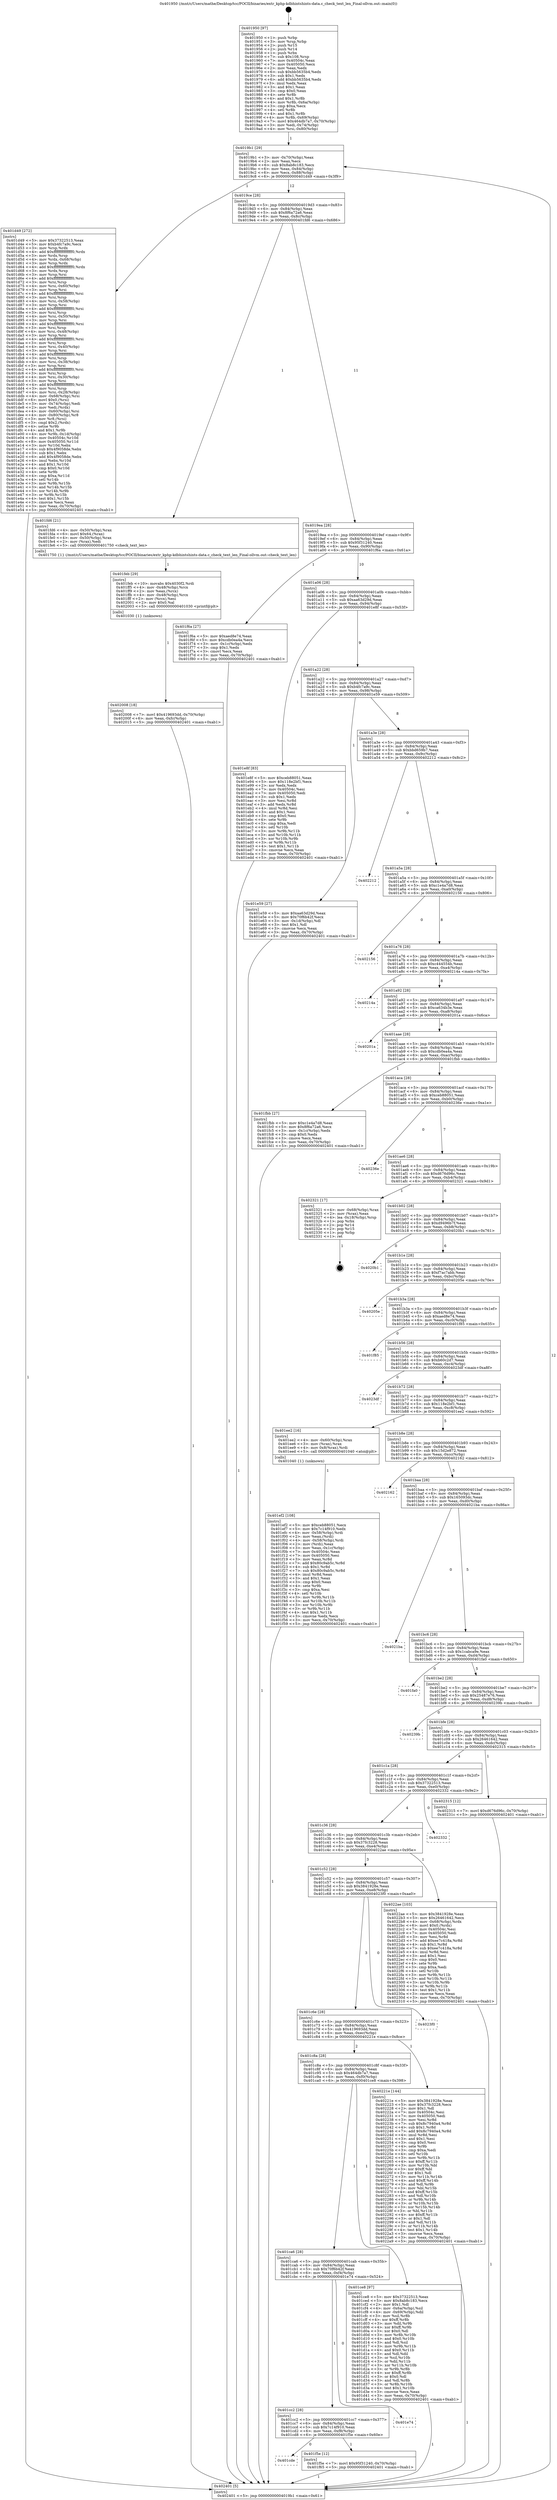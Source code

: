 digraph "0x401950" {
  label = "0x401950 (/mnt/c/Users/mathe/Desktop/tcc/POCII/binaries/extr_kphp-kdbhintshints-data.c_check_text_len_Final-ollvm.out::main(0))"
  labelloc = "t"
  node[shape=record]

  Entry [label="",width=0.3,height=0.3,shape=circle,fillcolor=black,style=filled]
  "0x4019b1" [label="{
     0x4019b1 [29]\l
     | [instrs]\l
     &nbsp;&nbsp;0x4019b1 \<+3\>: mov -0x70(%rbp),%eax\l
     &nbsp;&nbsp;0x4019b4 \<+2\>: mov %eax,%ecx\l
     &nbsp;&nbsp;0x4019b6 \<+6\>: sub $0x8ab8c183,%ecx\l
     &nbsp;&nbsp;0x4019bc \<+6\>: mov %eax,-0x84(%rbp)\l
     &nbsp;&nbsp;0x4019c2 \<+6\>: mov %ecx,-0x88(%rbp)\l
     &nbsp;&nbsp;0x4019c8 \<+6\>: je 0000000000401d49 \<main+0x3f9\>\l
  }"]
  "0x401d49" [label="{
     0x401d49 [272]\l
     | [instrs]\l
     &nbsp;&nbsp;0x401d49 \<+5\>: mov $0x37322513,%eax\l
     &nbsp;&nbsp;0x401d4e \<+5\>: mov $0xb4fc7a9c,%ecx\l
     &nbsp;&nbsp;0x401d53 \<+3\>: mov %rsp,%rdx\l
     &nbsp;&nbsp;0x401d56 \<+4\>: add $0xfffffffffffffff0,%rdx\l
     &nbsp;&nbsp;0x401d5a \<+3\>: mov %rdx,%rsp\l
     &nbsp;&nbsp;0x401d5d \<+4\>: mov %rdx,-0x68(%rbp)\l
     &nbsp;&nbsp;0x401d61 \<+3\>: mov %rsp,%rdx\l
     &nbsp;&nbsp;0x401d64 \<+4\>: add $0xfffffffffffffff0,%rdx\l
     &nbsp;&nbsp;0x401d68 \<+3\>: mov %rdx,%rsp\l
     &nbsp;&nbsp;0x401d6b \<+3\>: mov %rsp,%rsi\l
     &nbsp;&nbsp;0x401d6e \<+4\>: add $0xfffffffffffffff0,%rsi\l
     &nbsp;&nbsp;0x401d72 \<+3\>: mov %rsi,%rsp\l
     &nbsp;&nbsp;0x401d75 \<+4\>: mov %rsi,-0x60(%rbp)\l
     &nbsp;&nbsp;0x401d79 \<+3\>: mov %rsp,%rsi\l
     &nbsp;&nbsp;0x401d7c \<+4\>: add $0xfffffffffffffff0,%rsi\l
     &nbsp;&nbsp;0x401d80 \<+3\>: mov %rsi,%rsp\l
     &nbsp;&nbsp;0x401d83 \<+4\>: mov %rsi,-0x58(%rbp)\l
     &nbsp;&nbsp;0x401d87 \<+3\>: mov %rsp,%rsi\l
     &nbsp;&nbsp;0x401d8a \<+4\>: add $0xfffffffffffffff0,%rsi\l
     &nbsp;&nbsp;0x401d8e \<+3\>: mov %rsi,%rsp\l
     &nbsp;&nbsp;0x401d91 \<+4\>: mov %rsi,-0x50(%rbp)\l
     &nbsp;&nbsp;0x401d95 \<+3\>: mov %rsp,%rsi\l
     &nbsp;&nbsp;0x401d98 \<+4\>: add $0xfffffffffffffff0,%rsi\l
     &nbsp;&nbsp;0x401d9c \<+3\>: mov %rsi,%rsp\l
     &nbsp;&nbsp;0x401d9f \<+4\>: mov %rsi,-0x48(%rbp)\l
     &nbsp;&nbsp;0x401da3 \<+3\>: mov %rsp,%rsi\l
     &nbsp;&nbsp;0x401da6 \<+4\>: add $0xfffffffffffffff0,%rsi\l
     &nbsp;&nbsp;0x401daa \<+3\>: mov %rsi,%rsp\l
     &nbsp;&nbsp;0x401dad \<+4\>: mov %rsi,-0x40(%rbp)\l
     &nbsp;&nbsp;0x401db1 \<+3\>: mov %rsp,%rsi\l
     &nbsp;&nbsp;0x401db4 \<+4\>: add $0xfffffffffffffff0,%rsi\l
     &nbsp;&nbsp;0x401db8 \<+3\>: mov %rsi,%rsp\l
     &nbsp;&nbsp;0x401dbb \<+4\>: mov %rsi,-0x38(%rbp)\l
     &nbsp;&nbsp;0x401dbf \<+3\>: mov %rsp,%rsi\l
     &nbsp;&nbsp;0x401dc2 \<+4\>: add $0xfffffffffffffff0,%rsi\l
     &nbsp;&nbsp;0x401dc6 \<+3\>: mov %rsi,%rsp\l
     &nbsp;&nbsp;0x401dc9 \<+4\>: mov %rsi,-0x30(%rbp)\l
     &nbsp;&nbsp;0x401dcd \<+3\>: mov %rsp,%rsi\l
     &nbsp;&nbsp;0x401dd0 \<+4\>: add $0xfffffffffffffff0,%rsi\l
     &nbsp;&nbsp;0x401dd4 \<+3\>: mov %rsi,%rsp\l
     &nbsp;&nbsp;0x401dd7 \<+4\>: mov %rsi,-0x28(%rbp)\l
     &nbsp;&nbsp;0x401ddb \<+4\>: mov -0x68(%rbp),%rsi\l
     &nbsp;&nbsp;0x401ddf \<+6\>: movl $0x0,(%rsi)\l
     &nbsp;&nbsp;0x401de5 \<+3\>: mov -0x74(%rbp),%edi\l
     &nbsp;&nbsp;0x401de8 \<+2\>: mov %edi,(%rdx)\l
     &nbsp;&nbsp;0x401dea \<+4\>: mov -0x60(%rbp),%rsi\l
     &nbsp;&nbsp;0x401dee \<+4\>: mov -0x80(%rbp),%r8\l
     &nbsp;&nbsp;0x401df2 \<+3\>: mov %r8,(%rsi)\l
     &nbsp;&nbsp;0x401df5 \<+3\>: cmpl $0x2,(%rdx)\l
     &nbsp;&nbsp;0x401df8 \<+4\>: setne %r9b\l
     &nbsp;&nbsp;0x401dfc \<+4\>: and $0x1,%r9b\l
     &nbsp;&nbsp;0x401e00 \<+4\>: mov %r9b,-0x1d(%rbp)\l
     &nbsp;&nbsp;0x401e04 \<+8\>: mov 0x40504c,%r10d\l
     &nbsp;&nbsp;0x401e0c \<+8\>: mov 0x405050,%r11d\l
     &nbsp;&nbsp;0x401e14 \<+3\>: mov %r10d,%ebx\l
     &nbsp;&nbsp;0x401e17 \<+6\>: sub $0x4f9058de,%ebx\l
     &nbsp;&nbsp;0x401e1d \<+3\>: sub $0x1,%ebx\l
     &nbsp;&nbsp;0x401e20 \<+6\>: add $0x4f9058de,%ebx\l
     &nbsp;&nbsp;0x401e26 \<+4\>: imul %ebx,%r10d\l
     &nbsp;&nbsp;0x401e2a \<+4\>: and $0x1,%r10d\l
     &nbsp;&nbsp;0x401e2e \<+4\>: cmp $0x0,%r10d\l
     &nbsp;&nbsp;0x401e32 \<+4\>: sete %r9b\l
     &nbsp;&nbsp;0x401e36 \<+4\>: cmp $0xa,%r11d\l
     &nbsp;&nbsp;0x401e3a \<+4\>: setl %r14b\l
     &nbsp;&nbsp;0x401e3e \<+3\>: mov %r9b,%r15b\l
     &nbsp;&nbsp;0x401e41 \<+3\>: and %r14b,%r15b\l
     &nbsp;&nbsp;0x401e44 \<+3\>: xor %r14b,%r9b\l
     &nbsp;&nbsp;0x401e47 \<+3\>: or %r9b,%r15b\l
     &nbsp;&nbsp;0x401e4a \<+4\>: test $0x1,%r15b\l
     &nbsp;&nbsp;0x401e4e \<+3\>: cmovne %ecx,%eax\l
     &nbsp;&nbsp;0x401e51 \<+3\>: mov %eax,-0x70(%rbp)\l
     &nbsp;&nbsp;0x401e54 \<+5\>: jmp 0000000000402401 \<main+0xab1\>\l
  }"]
  "0x4019ce" [label="{
     0x4019ce [28]\l
     | [instrs]\l
     &nbsp;&nbsp;0x4019ce \<+5\>: jmp 00000000004019d3 \<main+0x83\>\l
     &nbsp;&nbsp;0x4019d3 \<+6\>: mov -0x84(%rbp),%eax\l
     &nbsp;&nbsp;0x4019d9 \<+5\>: sub $0x8f6a72a6,%eax\l
     &nbsp;&nbsp;0x4019de \<+6\>: mov %eax,-0x8c(%rbp)\l
     &nbsp;&nbsp;0x4019e4 \<+6\>: je 0000000000401fd6 \<main+0x686\>\l
  }"]
  Exit [label="",width=0.3,height=0.3,shape=circle,fillcolor=black,style=filled,peripheries=2]
  "0x401fd6" [label="{
     0x401fd6 [21]\l
     | [instrs]\l
     &nbsp;&nbsp;0x401fd6 \<+4\>: mov -0x50(%rbp),%rax\l
     &nbsp;&nbsp;0x401fda \<+6\>: movl $0x64,(%rax)\l
     &nbsp;&nbsp;0x401fe0 \<+4\>: mov -0x50(%rbp),%rax\l
     &nbsp;&nbsp;0x401fe4 \<+2\>: mov (%rax),%edi\l
     &nbsp;&nbsp;0x401fe6 \<+5\>: call 0000000000401750 \<check_text_len\>\l
     | [calls]\l
     &nbsp;&nbsp;0x401750 \{1\} (/mnt/c/Users/mathe/Desktop/tcc/POCII/binaries/extr_kphp-kdbhintshints-data.c_check_text_len_Final-ollvm.out::check_text_len)\l
  }"]
  "0x4019ea" [label="{
     0x4019ea [28]\l
     | [instrs]\l
     &nbsp;&nbsp;0x4019ea \<+5\>: jmp 00000000004019ef \<main+0x9f\>\l
     &nbsp;&nbsp;0x4019ef \<+6\>: mov -0x84(%rbp),%eax\l
     &nbsp;&nbsp;0x4019f5 \<+5\>: sub $0x95f31240,%eax\l
     &nbsp;&nbsp;0x4019fa \<+6\>: mov %eax,-0x90(%rbp)\l
     &nbsp;&nbsp;0x401a00 \<+6\>: je 0000000000401f6a \<main+0x61a\>\l
  }"]
  "0x402008" [label="{
     0x402008 [18]\l
     | [instrs]\l
     &nbsp;&nbsp;0x402008 \<+7\>: movl $0x419693dd,-0x70(%rbp)\l
     &nbsp;&nbsp;0x40200f \<+6\>: mov %eax,-0xfc(%rbp)\l
     &nbsp;&nbsp;0x402015 \<+5\>: jmp 0000000000402401 \<main+0xab1\>\l
  }"]
  "0x401f6a" [label="{
     0x401f6a [27]\l
     | [instrs]\l
     &nbsp;&nbsp;0x401f6a \<+5\>: mov $0xaed8e74,%eax\l
     &nbsp;&nbsp;0x401f6f \<+5\>: mov $0xcdb0ea4a,%ecx\l
     &nbsp;&nbsp;0x401f74 \<+3\>: mov -0x1c(%rbp),%edx\l
     &nbsp;&nbsp;0x401f77 \<+3\>: cmp $0x1,%edx\l
     &nbsp;&nbsp;0x401f7a \<+3\>: cmovl %ecx,%eax\l
     &nbsp;&nbsp;0x401f7d \<+3\>: mov %eax,-0x70(%rbp)\l
     &nbsp;&nbsp;0x401f80 \<+5\>: jmp 0000000000402401 \<main+0xab1\>\l
  }"]
  "0x401a06" [label="{
     0x401a06 [28]\l
     | [instrs]\l
     &nbsp;&nbsp;0x401a06 \<+5\>: jmp 0000000000401a0b \<main+0xbb\>\l
     &nbsp;&nbsp;0x401a0b \<+6\>: mov -0x84(%rbp),%eax\l
     &nbsp;&nbsp;0x401a11 \<+5\>: sub $0xaa63d29d,%eax\l
     &nbsp;&nbsp;0x401a16 \<+6\>: mov %eax,-0x94(%rbp)\l
     &nbsp;&nbsp;0x401a1c \<+6\>: je 0000000000401e8f \<main+0x53f\>\l
  }"]
  "0x401feb" [label="{
     0x401feb [29]\l
     | [instrs]\l
     &nbsp;&nbsp;0x401feb \<+10\>: movabs $0x4030f2,%rdi\l
     &nbsp;&nbsp;0x401ff5 \<+4\>: mov -0x48(%rbp),%rcx\l
     &nbsp;&nbsp;0x401ff9 \<+2\>: mov %eax,(%rcx)\l
     &nbsp;&nbsp;0x401ffb \<+4\>: mov -0x48(%rbp),%rcx\l
     &nbsp;&nbsp;0x401fff \<+2\>: mov (%rcx),%esi\l
     &nbsp;&nbsp;0x402001 \<+2\>: mov $0x0,%al\l
     &nbsp;&nbsp;0x402003 \<+5\>: call 0000000000401030 \<printf@plt\>\l
     | [calls]\l
     &nbsp;&nbsp;0x401030 \{1\} (unknown)\l
  }"]
  "0x401e8f" [label="{
     0x401e8f [83]\l
     | [instrs]\l
     &nbsp;&nbsp;0x401e8f \<+5\>: mov $0xceb88051,%eax\l
     &nbsp;&nbsp;0x401e94 \<+5\>: mov $0x118e2bf1,%ecx\l
     &nbsp;&nbsp;0x401e99 \<+2\>: xor %edx,%edx\l
     &nbsp;&nbsp;0x401e9b \<+7\>: mov 0x40504c,%esi\l
     &nbsp;&nbsp;0x401ea2 \<+7\>: mov 0x405050,%edi\l
     &nbsp;&nbsp;0x401ea9 \<+3\>: sub $0x1,%edx\l
     &nbsp;&nbsp;0x401eac \<+3\>: mov %esi,%r8d\l
     &nbsp;&nbsp;0x401eaf \<+3\>: add %edx,%r8d\l
     &nbsp;&nbsp;0x401eb2 \<+4\>: imul %r8d,%esi\l
     &nbsp;&nbsp;0x401eb6 \<+3\>: and $0x1,%esi\l
     &nbsp;&nbsp;0x401eb9 \<+3\>: cmp $0x0,%esi\l
     &nbsp;&nbsp;0x401ebc \<+4\>: sete %r9b\l
     &nbsp;&nbsp;0x401ec0 \<+3\>: cmp $0xa,%edi\l
     &nbsp;&nbsp;0x401ec3 \<+4\>: setl %r10b\l
     &nbsp;&nbsp;0x401ec7 \<+3\>: mov %r9b,%r11b\l
     &nbsp;&nbsp;0x401eca \<+3\>: and %r10b,%r11b\l
     &nbsp;&nbsp;0x401ecd \<+3\>: xor %r10b,%r9b\l
     &nbsp;&nbsp;0x401ed0 \<+3\>: or %r9b,%r11b\l
     &nbsp;&nbsp;0x401ed3 \<+4\>: test $0x1,%r11b\l
     &nbsp;&nbsp;0x401ed7 \<+3\>: cmovne %ecx,%eax\l
     &nbsp;&nbsp;0x401eda \<+3\>: mov %eax,-0x70(%rbp)\l
     &nbsp;&nbsp;0x401edd \<+5\>: jmp 0000000000402401 \<main+0xab1\>\l
  }"]
  "0x401a22" [label="{
     0x401a22 [28]\l
     | [instrs]\l
     &nbsp;&nbsp;0x401a22 \<+5\>: jmp 0000000000401a27 \<main+0xd7\>\l
     &nbsp;&nbsp;0x401a27 \<+6\>: mov -0x84(%rbp),%eax\l
     &nbsp;&nbsp;0x401a2d \<+5\>: sub $0xb4fc7a9c,%eax\l
     &nbsp;&nbsp;0x401a32 \<+6\>: mov %eax,-0x98(%rbp)\l
     &nbsp;&nbsp;0x401a38 \<+6\>: je 0000000000401e59 \<main+0x509\>\l
  }"]
  "0x401cde" [label="{
     0x401cde\l
  }", style=dashed]
  "0x401e59" [label="{
     0x401e59 [27]\l
     | [instrs]\l
     &nbsp;&nbsp;0x401e59 \<+5\>: mov $0xaa63d29d,%eax\l
     &nbsp;&nbsp;0x401e5e \<+5\>: mov $0x70f6b42f,%ecx\l
     &nbsp;&nbsp;0x401e63 \<+3\>: mov -0x1d(%rbp),%dl\l
     &nbsp;&nbsp;0x401e66 \<+3\>: test $0x1,%dl\l
     &nbsp;&nbsp;0x401e69 \<+3\>: cmovne %ecx,%eax\l
     &nbsp;&nbsp;0x401e6c \<+3\>: mov %eax,-0x70(%rbp)\l
     &nbsp;&nbsp;0x401e6f \<+5\>: jmp 0000000000402401 \<main+0xab1\>\l
  }"]
  "0x401a3e" [label="{
     0x401a3e [28]\l
     | [instrs]\l
     &nbsp;&nbsp;0x401a3e \<+5\>: jmp 0000000000401a43 \<main+0xf3\>\l
     &nbsp;&nbsp;0x401a43 \<+6\>: mov -0x84(%rbp),%eax\l
     &nbsp;&nbsp;0x401a49 \<+5\>: sub $0xbbd659b7,%eax\l
     &nbsp;&nbsp;0x401a4e \<+6\>: mov %eax,-0x9c(%rbp)\l
     &nbsp;&nbsp;0x401a54 \<+6\>: je 0000000000402212 \<main+0x8c2\>\l
  }"]
  "0x401f5e" [label="{
     0x401f5e [12]\l
     | [instrs]\l
     &nbsp;&nbsp;0x401f5e \<+7\>: movl $0x95f31240,-0x70(%rbp)\l
     &nbsp;&nbsp;0x401f65 \<+5\>: jmp 0000000000402401 \<main+0xab1\>\l
  }"]
  "0x402212" [label="{
     0x402212\l
  }", style=dashed]
  "0x401a5a" [label="{
     0x401a5a [28]\l
     | [instrs]\l
     &nbsp;&nbsp;0x401a5a \<+5\>: jmp 0000000000401a5f \<main+0x10f\>\l
     &nbsp;&nbsp;0x401a5f \<+6\>: mov -0x84(%rbp),%eax\l
     &nbsp;&nbsp;0x401a65 \<+5\>: sub $0xc1e4a7d8,%eax\l
     &nbsp;&nbsp;0x401a6a \<+6\>: mov %eax,-0xa0(%rbp)\l
     &nbsp;&nbsp;0x401a70 \<+6\>: je 0000000000402156 \<main+0x806\>\l
  }"]
  "0x401cc2" [label="{
     0x401cc2 [28]\l
     | [instrs]\l
     &nbsp;&nbsp;0x401cc2 \<+5\>: jmp 0000000000401cc7 \<main+0x377\>\l
     &nbsp;&nbsp;0x401cc7 \<+6\>: mov -0x84(%rbp),%eax\l
     &nbsp;&nbsp;0x401ccd \<+5\>: sub $0x7c14f910,%eax\l
     &nbsp;&nbsp;0x401cd2 \<+6\>: mov %eax,-0xf8(%rbp)\l
     &nbsp;&nbsp;0x401cd8 \<+6\>: je 0000000000401f5e \<main+0x60e\>\l
  }"]
  "0x402156" [label="{
     0x402156\l
  }", style=dashed]
  "0x401a76" [label="{
     0x401a76 [28]\l
     | [instrs]\l
     &nbsp;&nbsp;0x401a76 \<+5\>: jmp 0000000000401a7b \<main+0x12b\>\l
     &nbsp;&nbsp;0x401a7b \<+6\>: mov -0x84(%rbp),%eax\l
     &nbsp;&nbsp;0x401a81 \<+5\>: sub $0xc444554b,%eax\l
     &nbsp;&nbsp;0x401a86 \<+6\>: mov %eax,-0xa4(%rbp)\l
     &nbsp;&nbsp;0x401a8c \<+6\>: je 000000000040214a \<main+0x7fa\>\l
  }"]
  "0x401e74" [label="{
     0x401e74\l
  }", style=dashed]
  "0x40214a" [label="{
     0x40214a\l
  }", style=dashed]
  "0x401a92" [label="{
     0x401a92 [28]\l
     | [instrs]\l
     &nbsp;&nbsp;0x401a92 \<+5\>: jmp 0000000000401a97 \<main+0x147\>\l
     &nbsp;&nbsp;0x401a97 \<+6\>: mov -0x84(%rbp),%eax\l
     &nbsp;&nbsp;0x401a9d \<+5\>: sub $0xca634b3e,%eax\l
     &nbsp;&nbsp;0x401aa2 \<+6\>: mov %eax,-0xa8(%rbp)\l
     &nbsp;&nbsp;0x401aa8 \<+6\>: je 000000000040201a \<main+0x6ca\>\l
  }"]
  "0x401ef2" [label="{
     0x401ef2 [108]\l
     | [instrs]\l
     &nbsp;&nbsp;0x401ef2 \<+5\>: mov $0xceb88051,%ecx\l
     &nbsp;&nbsp;0x401ef7 \<+5\>: mov $0x7c14f910,%edx\l
     &nbsp;&nbsp;0x401efc \<+4\>: mov -0x58(%rbp),%rdi\l
     &nbsp;&nbsp;0x401f00 \<+2\>: mov %eax,(%rdi)\l
     &nbsp;&nbsp;0x401f02 \<+4\>: mov -0x58(%rbp),%rdi\l
     &nbsp;&nbsp;0x401f06 \<+2\>: mov (%rdi),%eax\l
     &nbsp;&nbsp;0x401f08 \<+3\>: mov %eax,-0x1c(%rbp)\l
     &nbsp;&nbsp;0x401f0b \<+7\>: mov 0x40504c,%eax\l
     &nbsp;&nbsp;0x401f12 \<+7\>: mov 0x405050,%esi\l
     &nbsp;&nbsp;0x401f19 \<+3\>: mov %eax,%r8d\l
     &nbsp;&nbsp;0x401f1c \<+7\>: add $0x80c9ab5c,%r8d\l
     &nbsp;&nbsp;0x401f23 \<+4\>: sub $0x1,%r8d\l
     &nbsp;&nbsp;0x401f27 \<+7\>: sub $0x80c9ab5c,%r8d\l
     &nbsp;&nbsp;0x401f2e \<+4\>: imul %r8d,%eax\l
     &nbsp;&nbsp;0x401f32 \<+3\>: and $0x1,%eax\l
     &nbsp;&nbsp;0x401f35 \<+3\>: cmp $0x0,%eax\l
     &nbsp;&nbsp;0x401f38 \<+4\>: sete %r9b\l
     &nbsp;&nbsp;0x401f3c \<+3\>: cmp $0xa,%esi\l
     &nbsp;&nbsp;0x401f3f \<+4\>: setl %r10b\l
     &nbsp;&nbsp;0x401f43 \<+3\>: mov %r9b,%r11b\l
     &nbsp;&nbsp;0x401f46 \<+3\>: and %r10b,%r11b\l
     &nbsp;&nbsp;0x401f49 \<+3\>: xor %r10b,%r9b\l
     &nbsp;&nbsp;0x401f4c \<+3\>: or %r9b,%r11b\l
     &nbsp;&nbsp;0x401f4f \<+4\>: test $0x1,%r11b\l
     &nbsp;&nbsp;0x401f53 \<+3\>: cmovne %edx,%ecx\l
     &nbsp;&nbsp;0x401f56 \<+3\>: mov %ecx,-0x70(%rbp)\l
     &nbsp;&nbsp;0x401f59 \<+5\>: jmp 0000000000402401 \<main+0xab1\>\l
  }"]
  "0x40201a" [label="{
     0x40201a\l
  }", style=dashed]
  "0x401aae" [label="{
     0x401aae [28]\l
     | [instrs]\l
     &nbsp;&nbsp;0x401aae \<+5\>: jmp 0000000000401ab3 \<main+0x163\>\l
     &nbsp;&nbsp;0x401ab3 \<+6\>: mov -0x84(%rbp),%eax\l
     &nbsp;&nbsp;0x401ab9 \<+5\>: sub $0xcdb0ea4a,%eax\l
     &nbsp;&nbsp;0x401abe \<+6\>: mov %eax,-0xac(%rbp)\l
     &nbsp;&nbsp;0x401ac4 \<+6\>: je 0000000000401fbb \<main+0x66b\>\l
  }"]
  "0x401950" [label="{
     0x401950 [97]\l
     | [instrs]\l
     &nbsp;&nbsp;0x401950 \<+1\>: push %rbp\l
     &nbsp;&nbsp;0x401951 \<+3\>: mov %rsp,%rbp\l
     &nbsp;&nbsp;0x401954 \<+2\>: push %r15\l
     &nbsp;&nbsp;0x401956 \<+2\>: push %r14\l
     &nbsp;&nbsp;0x401958 \<+1\>: push %rbx\l
     &nbsp;&nbsp;0x401959 \<+7\>: sub $0x108,%rsp\l
     &nbsp;&nbsp;0x401960 \<+7\>: mov 0x40504c,%eax\l
     &nbsp;&nbsp;0x401967 \<+7\>: mov 0x405050,%ecx\l
     &nbsp;&nbsp;0x40196e \<+2\>: mov %eax,%edx\l
     &nbsp;&nbsp;0x401970 \<+6\>: sub $0xbb5635b4,%edx\l
     &nbsp;&nbsp;0x401976 \<+3\>: sub $0x1,%edx\l
     &nbsp;&nbsp;0x401979 \<+6\>: add $0xbb5635b4,%edx\l
     &nbsp;&nbsp;0x40197f \<+3\>: imul %edx,%eax\l
     &nbsp;&nbsp;0x401982 \<+3\>: and $0x1,%eax\l
     &nbsp;&nbsp;0x401985 \<+3\>: cmp $0x0,%eax\l
     &nbsp;&nbsp;0x401988 \<+4\>: sete %r8b\l
     &nbsp;&nbsp;0x40198c \<+4\>: and $0x1,%r8b\l
     &nbsp;&nbsp;0x401990 \<+4\>: mov %r8b,-0x6a(%rbp)\l
     &nbsp;&nbsp;0x401994 \<+3\>: cmp $0xa,%ecx\l
     &nbsp;&nbsp;0x401997 \<+4\>: setl %r8b\l
     &nbsp;&nbsp;0x40199b \<+4\>: and $0x1,%r8b\l
     &nbsp;&nbsp;0x40199f \<+4\>: mov %r8b,-0x69(%rbp)\l
     &nbsp;&nbsp;0x4019a3 \<+7\>: movl $0x464db7a7,-0x70(%rbp)\l
     &nbsp;&nbsp;0x4019aa \<+3\>: mov %edi,-0x74(%rbp)\l
     &nbsp;&nbsp;0x4019ad \<+4\>: mov %rsi,-0x80(%rbp)\l
  }"]
  "0x401fbb" [label="{
     0x401fbb [27]\l
     | [instrs]\l
     &nbsp;&nbsp;0x401fbb \<+5\>: mov $0xc1e4a7d8,%eax\l
     &nbsp;&nbsp;0x401fc0 \<+5\>: mov $0x8f6a72a6,%ecx\l
     &nbsp;&nbsp;0x401fc5 \<+3\>: mov -0x1c(%rbp),%edx\l
     &nbsp;&nbsp;0x401fc8 \<+3\>: cmp $0x0,%edx\l
     &nbsp;&nbsp;0x401fcb \<+3\>: cmove %ecx,%eax\l
     &nbsp;&nbsp;0x401fce \<+3\>: mov %eax,-0x70(%rbp)\l
     &nbsp;&nbsp;0x401fd1 \<+5\>: jmp 0000000000402401 \<main+0xab1\>\l
  }"]
  "0x401aca" [label="{
     0x401aca [28]\l
     | [instrs]\l
     &nbsp;&nbsp;0x401aca \<+5\>: jmp 0000000000401acf \<main+0x17f\>\l
     &nbsp;&nbsp;0x401acf \<+6\>: mov -0x84(%rbp),%eax\l
     &nbsp;&nbsp;0x401ad5 \<+5\>: sub $0xceb88051,%eax\l
     &nbsp;&nbsp;0x401ada \<+6\>: mov %eax,-0xb0(%rbp)\l
     &nbsp;&nbsp;0x401ae0 \<+6\>: je 000000000040236e \<main+0xa1e\>\l
  }"]
  "0x402401" [label="{
     0x402401 [5]\l
     | [instrs]\l
     &nbsp;&nbsp;0x402401 \<+5\>: jmp 00000000004019b1 \<main+0x61\>\l
  }"]
  "0x40236e" [label="{
     0x40236e\l
  }", style=dashed]
  "0x401ae6" [label="{
     0x401ae6 [28]\l
     | [instrs]\l
     &nbsp;&nbsp;0x401ae6 \<+5\>: jmp 0000000000401aeb \<main+0x19b\>\l
     &nbsp;&nbsp;0x401aeb \<+6\>: mov -0x84(%rbp),%eax\l
     &nbsp;&nbsp;0x401af1 \<+5\>: sub $0xd676d96c,%eax\l
     &nbsp;&nbsp;0x401af6 \<+6\>: mov %eax,-0xb4(%rbp)\l
     &nbsp;&nbsp;0x401afc \<+6\>: je 0000000000402321 \<main+0x9d1\>\l
  }"]
  "0x401ca6" [label="{
     0x401ca6 [28]\l
     | [instrs]\l
     &nbsp;&nbsp;0x401ca6 \<+5\>: jmp 0000000000401cab \<main+0x35b\>\l
     &nbsp;&nbsp;0x401cab \<+6\>: mov -0x84(%rbp),%eax\l
     &nbsp;&nbsp;0x401cb1 \<+5\>: sub $0x70f6b42f,%eax\l
     &nbsp;&nbsp;0x401cb6 \<+6\>: mov %eax,-0xf4(%rbp)\l
     &nbsp;&nbsp;0x401cbc \<+6\>: je 0000000000401e74 \<main+0x524\>\l
  }"]
  "0x402321" [label="{
     0x402321 [17]\l
     | [instrs]\l
     &nbsp;&nbsp;0x402321 \<+4\>: mov -0x68(%rbp),%rax\l
     &nbsp;&nbsp;0x402325 \<+2\>: mov (%rax),%eax\l
     &nbsp;&nbsp;0x402327 \<+4\>: lea -0x18(%rbp),%rsp\l
     &nbsp;&nbsp;0x40232b \<+1\>: pop %rbx\l
     &nbsp;&nbsp;0x40232c \<+2\>: pop %r14\l
     &nbsp;&nbsp;0x40232e \<+2\>: pop %r15\l
     &nbsp;&nbsp;0x402330 \<+1\>: pop %rbp\l
     &nbsp;&nbsp;0x402331 \<+1\>: ret\l
  }"]
  "0x401b02" [label="{
     0x401b02 [28]\l
     | [instrs]\l
     &nbsp;&nbsp;0x401b02 \<+5\>: jmp 0000000000401b07 \<main+0x1b7\>\l
     &nbsp;&nbsp;0x401b07 \<+6\>: mov -0x84(%rbp),%eax\l
     &nbsp;&nbsp;0x401b0d \<+5\>: sub $0xd9496b7f,%eax\l
     &nbsp;&nbsp;0x401b12 \<+6\>: mov %eax,-0xb8(%rbp)\l
     &nbsp;&nbsp;0x401b18 \<+6\>: je 00000000004020b1 \<main+0x761\>\l
  }"]
  "0x401ce8" [label="{
     0x401ce8 [97]\l
     | [instrs]\l
     &nbsp;&nbsp;0x401ce8 \<+5\>: mov $0x37322513,%eax\l
     &nbsp;&nbsp;0x401ced \<+5\>: mov $0x8ab8c183,%ecx\l
     &nbsp;&nbsp;0x401cf2 \<+2\>: mov $0x1,%dl\l
     &nbsp;&nbsp;0x401cf4 \<+4\>: mov -0x6a(%rbp),%sil\l
     &nbsp;&nbsp;0x401cf8 \<+4\>: mov -0x69(%rbp),%dil\l
     &nbsp;&nbsp;0x401cfc \<+3\>: mov %sil,%r8b\l
     &nbsp;&nbsp;0x401cff \<+4\>: xor $0xff,%r8b\l
     &nbsp;&nbsp;0x401d03 \<+3\>: mov %dil,%r9b\l
     &nbsp;&nbsp;0x401d06 \<+4\>: xor $0xff,%r9b\l
     &nbsp;&nbsp;0x401d0a \<+3\>: xor $0x0,%dl\l
     &nbsp;&nbsp;0x401d0d \<+3\>: mov %r8b,%r10b\l
     &nbsp;&nbsp;0x401d10 \<+4\>: and $0x0,%r10b\l
     &nbsp;&nbsp;0x401d14 \<+3\>: and %dl,%sil\l
     &nbsp;&nbsp;0x401d17 \<+3\>: mov %r9b,%r11b\l
     &nbsp;&nbsp;0x401d1a \<+4\>: and $0x0,%r11b\l
     &nbsp;&nbsp;0x401d1e \<+3\>: and %dl,%dil\l
     &nbsp;&nbsp;0x401d21 \<+3\>: or %sil,%r10b\l
     &nbsp;&nbsp;0x401d24 \<+3\>: or %dil,%r11b\l
     &nbsp;&nbsp;0x401d27 \<+3\>: xor %r11b,%r10b\l
     &nbsp;&nbsp;0x401d2a \<+3\>: or %r9b,%r8b\l
     &nbsp;&nbsp;0x401d2d \<+4\>: xor $0xff,%r8b\l
     &nbsp;&nbsp;0x401d31 \<+3\>: or $0x0,%dl\l
     &nbsp;&nbsp;0x401d34 \<+3\>: and %dl,%r8b\l
     &nbsp;&nbsp;0x401d37 \<+3\>: or %r8b,%r10b\l
     &nbsp;&nbsp;0x401d3a \<+4\>: test $0x1,%r10b\l
     &nbsp;&nbsp;0x401d3e \<+3\>: cmovne %ecx,%eax\l
     &nbsp;&nbsp;0x401d41 \<+3\>: mov %eax,-0x70(%rbp)\l
     &nbsp;&nbsp;0x401d44 \<+5\>: jmp 0000000000402401 \<main+0xab1\>\l
  }"]
  "0x4020b1" [label="{
     0x4020b1\l
  }", style=dashed]
  "0x401b1e" [label="{
     0x401b1e [28]\l
     | [instrs]\l
     &nbsp;&nbsp;0x401b1e \<+5\>: jmp 0000000000401b23 \<main+0x1d3\>\l
     &nbsp;&nbsp;0x401b23 \<+6\>: mov -0x84(%rbp),%eax\l
     &nbsp;&nbsp;0x401b29 \<+5\>: sub $0xf7ac7abb,%eax\l
     &nbsp;&nbsp;0x401b2e \<+6\>: mov %eax,-0xbc(%rbp)\l
     &nbsp;&nbsp;0x401b34 \<+6\>: je 000000000040205e \<main+0x70e\>\l
  }"]
  "0x401c8a" [label="{
     0x401c8a [28]\l
     | [instrs]\l
     &nbsp;&nbsp;0x401c8a \<+5\>: jmp 0000000000401c8f \<main+0x33f\>\l
     &nbsp;&nbsp;0x401c8f \<+6\>: mov -0x84(%rbp),%eax\l
     &nbsp;&nbsp;0x401c95 \<+5\>: sub $0x464db7a7,%eax\l
     &nbsp;&nbsp;0x401c9a \<+6\>: mov %eax,-0xf0(%rbp)\l
     &nbsp;&nbsp;0x401ca0 \<+6\>: je 0000000000401ce8 \<main+0x398\>\l
  }"]
  "0x40205e" [label="{
     0x40205e\l
  }", style=dashed]
  "0x401b3a" [label="{
     0x401b3a [28]\l
     | [instrs]\l
     &nbsp;&nbsp;0x401b3a \<+5\>: jmp 0000000000401b3f \<main+0x1ef\>\l
     &nbsp;&nbsp;0x401b3f \<+6\>: mov -0x84(%rbp),%eax\l
     &nbsp;&nbsp;0x401b45 \<+5\>: sub $0xaed8e74,%eax\l
     &nbsp;&nbsp;0x401b4a \<+6\>: mov %eax,-0xc0(%rbp)\l
     &nbsp;&nbsp;0x401b50 \<+6\>: je 0000000000401f85 \<main+0x635\>\l
  }"]
  "0x40221e" [label="{
     0x40221e [144]\l
     | [instrs]\l
     &nbsp;&nbsp;0x40221e \<+5\>: mov $0x3841928e,%eax\l
     &nbsp;&nbsp;0x402223 \<+5\>: mov $0x37fc3228,%ecx\l
     &nbsp;&nbsp;0x402228 \<+2\>: mov $0x1,%dl\l
     &nbsp;&nbsp;0x40222a \<+7\>: mov 0x40504c,%esi\l
     &nbsp;&nbsp;0x402231 \<+7\>: mov 0x405050,%edi\l
     &nbsp;&nbsp;0x402238 \<+3\>: mov %esi,%r8d\l
     &nbsp;&nbsp;0x40223b \<+7\>: sub $0x8c7940a4,%r8d\l
     &nbsp;&nbsp;0x402242 \<+4\>: sub $0x1,%r8d\l
     &nbsp;&nbsp;0x402246 \<+7\>: add $0x8c7940a4,%r8d\l
     &nbsp;&nbsp;0x40224d \<+4\>: imul %r8d,%esi\l
     &nbsp;&nbsp;0x402251 \<+3\>: and $0x1,%esi\l
     &nbsp;&nbsp;0x402254 \<+3\>: cmp $0x0,%esi\l
     &nbsp;&nbsp;0x402257 \<+4\>: sete %r9b\l
     &nbsp;&nbsp;0x40225b \<+3\>: cmp $0xa,%edi\l
     &nbsp;&nbsp;0x40225e \<+4\>: setl %r10b\l
     &nbsp;&nbsp;0x402262 \<+3\>: mov %r9b,%r11b\l
     &nbsp;&nbsp;0x402265 \<+4\>: xor $0xff,%r11b\l
     &nbsp;&nbsp;0x402269 \<+3\>: mov %r10b,%bl\l
     &nbsp;&nbsp;0x40226c \<+3\>: xor $0xff,%bl\l
     &nbsp;&nbsp;0x40226f \<+3\>: xor $0x1,%dl\l
     &nbsp;&nbsp;0x402272 \<+3\>: mov %r11b,%r14b\l
     &nbsp;&nbsp;0x402275 \<+4\>: and $0xff,%r14b\l
     &nbsp;&nbsp;0x402279 \<+3\>: and %dl,%r9b\l
     &nbsp;&nbsp;0x40227c \<+3\>: mov %bl,%r15b\l
     &nbsp;&nbsp;0x40227f \<+4\>: and $0xff,%r15b\l
     &nbsp;&nbsp;0x402283 \<+3\>: and %dl,%r10b\l
     &nbsp;&nbsp;0x402286 \<+3\>: or %r9b,%r14b\l
     &nbsp;&nbsp;0x402289 \<+3\>: or %r10b,%r15b\l
     &nbsp;&nbsp;0x40228c \<+3\>: xor %r15b,%r14b\l
     &nbsp;&nbsp;0x40228f \<+3\>: or %bl,%r11b\l
     &nbsp;&nbsp;0x402292 \<+4\>: xor $0xff,%r11b\l
     &nbsp;&nbsp;0x402296 \<+3\>: or $0x1,%dl\l
     &nbsp;&nbsp;0x402299 \<+3\>: and %dl,%r11b\l
     &nbsp;&nbsp;0x40229c \<+3\>: or %r11b,%r14b\l
     &nbsp;&nbsp;0x40229f \<+4\>: test $0x1,%r14b\l
     &nbsp;&nbsp;0x4022a3 \<+3\>: cmovne %ecx,%eax\l
     &nbsp;&nbsp;0x4022a6 \<+3\>: mov %eax,-0x70(%rbp)\l
     &nbsp;&nbsp;0x4022a9 \<+5\>: jmp 0000000000402401 \<main+0xab1\>\l
  }"]
  "0x401f85" [label="{
     0x401f85\l
  }", style=dashed]
  "0x401b56" [label="{
     0x401b56 [28]\l
     | [instrs]\l
     &nbsp;&nbsp;0x401b56 \<+5\>: jmp 0000000000401b5b \<main+0x20b\>\l
     &nbsp;&nbsp;0x401b5b \<+6\>: mov -0x84(%rbp),%eax\l
     &nbsp;&nbsp;0x401b61 \<+5\>: sub $0xb60c2d7,%eax\l
     &nbsp;&nbsp;0x401b66 \<+6\>: mov %eax,-0xc4(%rbp)\l
     &nbsp;&nbsp;0x401b6c \<+6\>: je 00000000004023df \<main+0xa8f\>\l
  }"]
  "0x401c6e" [label="{
     0x401c6e [28]\l
     | [instrs]\l
     &nbsp;&nbsp;0x401c6e \<+5\>: jmp 0000000000401c73 \<main+0x323\>\l
     &nbsp;&nbsp;0x401c73 \<+6\>: mov -0x84(%rbp),%eax\l
     &nbsp;&nbsp;0x401c79 \<+5\>: sub $0x419693dd,%eax\l
     &nbsp;&nbsp;0x401c7e \<+6\>: mov %eax,-0xec(%rbp)\l
     &nbsp;&nbsp;0x401c84 \<+6\>: je 000000000040221e \<main+0x8ce\>\l
  }"]
  "0x4023df" [label="{
     0x4023df\l
  }", style=dashed]
  "0x401b72" [label="{
     0x401b72 [28]\l
     | [instrs]\l
     &nbsp;&nbsp;0x401b72 \<+5\>: jmp 0000000000401b77 \<main+0x227\>\l
     &nbsp;&nbsp;0x401b77 \<+6\>: mov -0x84(%rbp),%eax\l
     &nbsp;&nbsp;0x401b7d \<+5\>: sub $0x118e2bf1,%eax\l
     &nbsp;&nbsp;0x401b82 \<+6\>: mov %eax,-0xc8(%rbp)\l
     &nbsp;&nbsp;0x401b88 \<+6\>: je 0000000000401ee2 \<main+0x592\>\l
  }"]
  "0x4023f0" [label="{
     0x4023f0\l
  }", style=dashed]
  "0x401ee2" [label="{
     0x401ee2 [16]\l
     | [instrs]\l
     &nbsp;&nbsp;0x401ee2 \<+4\>: mov -0x60(%rbp),%rax\l
     &nbsp;&nbsp;0x401ee6 \<+3\>: mov (%rax),%rax\l
     &nbsp;&nbsp;0x401ee9 \<+4\>: mov 0x8(%rax),%rdi\l
     &nbsp;&nbsp;0x401eed \<+5\>: call 0000000000401040 \<atoi@plt\>\l
     | [calls]\l
     &nbsp;&nbsp;0x401040 \{1\} (unknown)\l
  }"]
  "0x401b8e" [label="{
     0x401b8e [28]\l
     | [instrs]\l
     &nbsp;&nbsp;0x401b8e \<+5\>: jmp 0000000000401b93 \<main+0x243\>\l
     &nbsp;&nbsp;0x401b93 \<+6\>: mov -0x84(%rbp),%eax\l
     &nbsp;&nbsp;0x401b99 \<+5\>: sub $0x15d2e872,%eax\l
     &nbsp;&nbsp;0x401b9e \<+6\>: mov %eax,-0xcc(%rbp)\l
     &nbsp;&nbsp;0x401ba4 \<+6\>: je 0000000000402162 \<main+0x812\>\l
  }"]
  "0x401c52" [label="{
     0x401c52 [28]\l
     | [instrs]\l
     &nbsp;&nbsp;0x401c52 \<+5\>: jmp 0000000000401c57 \<main+0x307\>\l
     &nbsp;&nbsp;0x401c57 \<+6\>: mov -0x84(%rbp),%eax\l
     &nbsp;&nbsp;0x401c5d \<+5\>: sub $0x3841928e,%eax\l
     &nbsp;&nbsp;0x401c62 \<+6\>: mov %eax,-0xe8(%rbp)\l
     &nbsp;&nbsp;0x401c68 \<+6\>: je 00000000004023f0 \<main+0xaa0\>\l
  }"]
  "0x402162" [label="{
     0x402162\l
  }", style=dashed]
  "0x401baa" [label="{
     0x401baa [28]\l
     | [instrs]\l
     &nbsp;&nbsp;0x401baa \<+5\>: jmp 0000000000401baf \<main+0x25f\>\l
     &nbsp;&nbsp;0x401baf \<+6\>: mov -0x84(%rbp),%eax\l
     &nbsp;&nbsp;0x401bb5 \<+5\>: sub $0x165093dc,%eax\l
     &nbsp;&nbsp;0x401bba \<+6\>: mov %eax,-0xd0(%rbp)\l
     &nbsp;&nbsp;0x401bc0 \<+6\>: je 00000000004021ba \<main+0x86a\>\l
  }"]
  "0x4022ae" [label="{
     0x4022ae [103]\l
     | [instrs]\l
     &nbsp;&nbsp;0x4022ae \<+5\>: mov $0x3841928e,%eax\l
     &nbsp;&nbsp;0x4022b3 \<+5\>: mov $0x26461642,%ecx\l
     &nbsp;&nbsp;0x4022b8 \<+4\>: mov -0x68(%rbp),%rdx\l
     &nbsp;&nbsp;0x4022bc \<+6\>: movl $0x0,(%rdx)\l
     &nbsp;&nbsp;0x4022c2 \<+7\>: mov 0x40504c,%esi\l
     &nbsp;&nbsp;0x4022c9 \<+7\>: mov 0x405050,%edi\l
     &nbsp;&nbsp;0x4022d0 \<+3\>: mov %esi,%r8d\l
     &nbsp;&nbsp;0x4022d3 \<+7\>: add $0xee7c418a,%r8d\l
     &nbsp;&nbsp;0x4022da \<+4\>: sub $0x1,%r8d\l
     &nbsp;&nbsp;0x4022de \<+7\>: sub $0xee7c418a,%r8d\l
     &nbsp;&nbsp;0x4022e5 \<+4\>: imul %r8d,%esi\l
     &nbsp;&nbsp;0x4022e9 \<+3\>: and $0x1,%esi\l
     &nbsp;&nbsp;0x4022ec \<+3\>: cmp $0x0,%esi\l
     &nbsp;&nbsp;0x4022ef \<+4\>: sete %r9b\l
     &nbsp;&nbsp;0x4022f3 \<+3\>: cmp $0xa,%edi\l
     &nbsp;&nbsp;0x4022f6 \<+4\>: setl %r10b\l
     &nbsp;&nbsp;0x4022fa \<+3\>: mov %r9b,%r11b\l
     &nbsp;&nbsp;0x4022fd \<+3\>: and %r10b,%r11b\l
     &nbsp;&nbsp;0x402300 \<+3\>: xor %r10b,%r9b\l
     &nbsp;&nbsp;0x402303 \<+3\>: or %r9b,%r11b\l
     &nbsp;&nbsp;0x402306 \<+4\>: test $0x1,%r11b\l
     &nbsp;&nbsp;0x40230a \<+3\>: cmovne %ecx,%eax\l
     &nbsp;&nbsp;0x40230d \<+3\>: mov %eax,-0x70(%rbp)\l
     &nbsp;&nbsp;0x402310 \<+5\>: jmp 0000000000402401 \<main+0xab1\>\l
  }"]
  "0x4021ba" [label="{
     0x4021ba\l
  }", style=dashed]
  "0x401bc6" [label="{
     0x401bc6 [28]\l
     | [instrs]\l
     &nbsp;&nbsp;0x401bc6 \<+5\>: jmp 0000000000401bcb \<main+0x27b\>\l
     &nbsp;&nbsp;0x401bcb \<+6\>: mov -0x84(%rbp),%eax\l
     &nbsp;&nbsp;0x401bd1 \<+5\>: sub $0x1cabca9e,%eax\l
     &nbsp;&nbsp;0x401bd6 \<+6\>: mov %eax,-0xd4(%rbp)\l
     &nbsp;&nbsp;0x401bdc \<+6\>: je 0000000000401fa0 \<main+0x650\>\l
  }"]
  "0x401c36" [label="{
     0x401c36 [28]\l
     | [instrs]\l
     &nbsp;&nbsp;0x401c36 \<+5\>: jmp 0000000000401c3b \<main+0x2eb\>\l
     &nbsp;&nbsp;0x401c3b \<+6\>: mov -0x84(%rbp),%eax\l
     &nbsp;&nbsp;0x401c41 \<+5\>: sub $0x37fc3228,%eax\l
     &nbsp;&nbsp;0x401c46 \<+6\>: mov %eax,-0xe4(%rbp)\l
     &nbsp;&nbsp;0x401c4c \<+6\>: je 00000000004022ae \<main+0x95e\>\l
  }"]
  "0x401fa0" [label="{
     0x401fa0\l
  }", style=dashed]
  "0x401be2" [label="{
     0x401be2 [28]\l
     | [instrs]\l
     &nbsp;&nbsp;0x401be2 \<+5\>: jmp 0000000000401be7 \<main+0x297\>\l
     &nbsp;&nbsp;0x401be7 \<+6\>: mov -0x84(%rbp),%eax\l
     &nbsp;&nbsp;0x401bed \<+5\>: sub $0x25487e76,%eax\l
     &nbsp;&nbsp;0x401bf2 \<+6\>: mov %eax,-0xd8(%rbp)\l
     &nbsp;&nbsp;0x401bf8 \<+6\>: je 000000000040239b \<main+0xa4b\>\l
  }"]
  "0x402332" [label="{
     0x402332\l
  }", style=dashed]
  "0x40239b" [label="{
     0x40239b\l
  }", style=dashed]
  "0x401bfe" [label="{
     0x401bfe [28]\l
     | [instrs]\l
     &nbsp;&nbsp;0x401bfe \<+5\>: jmp 0000000000401c03 \<main+0x2b3\>\l
     &nbsp;&nbsp;0x401c03 \<+6\>: mov -0x84(%rbp),%eax\l
     &nbsp;&nbsp;0x401c09 \<+5\>: sub $0x26461642,%eax\l
     &nbsp;&nbsp;0x401c0e \<+6\>: mov %eax,-0xdc(%rbp)\l
     &nbsp;&nbsp;0x401c14 \<+6\>: je 0000000000402315 \<main+0x9c5\>\l
  }"]
  "0x401c1a" [label="{
     0x401c1a [28]\l
     | [instrs]\l
     &nbsp;&nbsp;0x401c1a \<+5\>: jmp 0000000000401c1f \<main+0x2cf\>\l
     &nbsp;&nbsp;0x401c1f \<+6\>: mov -0x84(%rbp),%eax\l
     &nbsp;&nbsp;0x401c25 \<+5\>: sub $0x37322513,%eax\l
     &nbsp;&nbsp;0x401c2a \<+6\>: mov %eax,-0xe0(%rbp)\l
     &nbsp;&nbsp;0x401c30 \<+6\>: je 0000000000402332 \<main+0x9e2\>\l
  }"]
  "0x402315" [label="{
     0x402315 [12]\l
     | [instrs]\l
     &nbsp;&nbsp;0x402315 \<+7\>: movl $0xd676d96c,-0x70(%rbp)\l
     &nbsp;&nbsp;0x40231c \<+5\>: jmp 0000000000402401 \<main+0xab1\>\l
  }"]
  Entry -> "0x401950" [label=" 1"]
  "0x4019b1" -> "0x401d49" [label=" 1"]
  "0x4019b1" -> "0x4019ce" [label=" 12"]
  "0x402321" -> Exit [label=" 1"]
  "0x4019ce" -> "0x401fd6" [label=" 1"]
  "0x4019ce" -> "0x4019ea" [label=" 11"]
  "0x402315" -> "0x402401" [label=" 1"]
  "0x4019ea" -> "0x401f6a" [label=" 1"]
  "0x4019ea" -> "0x401a06" [label=" 10"]
  "0x4022ae" -> "0x402401" [label=" 1"]
  "0x401a06" -> "0x401e8f" [label=" 1"]
  "0x401a06" -> "0x401a22" [label=" 9"]
  "0x40221e" -> "0x402401" [label=" 1"]
  "0x401a22" -> "0x401e59" [label=" 1"]
  "0x401a22" -> "0x401a3e" [label=" 8"]
  "0x402008" -> "0x402401" [label=" 1"]
  "0x401a3e" -> "0x402212" [label=" 0"]
  "0x401a3e" -> "0x401a5a" [label=" 8"]
  "0x401feb" -> "0x402008" [label=" 1"]
  "0x401a5a" -> "0x402156" [label=" 0"]
  "0x401a5a" -> "0x401a76" [label=" 8"]
  "0x401fbb" -> "0x402401" [label=" 1"]
  "0x401a76" -> "0x40214a" [label=" 0"]
  "0x401a76" -> "0x401a92" [label=" 8"]
  "0x401f6a" -> "0x402401" [label=" 1"]
  "0x401a92" -> "0x40201a" [label=" 0"]
  "0x401a92" -> "0x401aae" [label=" 8"]
  "0x401cc2" -> "0x401cde" [label=" 0"]
  "0x401aae" -> "0x401fbb" [label=" 1"]
  "0x401aae" -> "0x401aca" [label=" 7"]
  "0x401fd6" -> "0x401feb" [label=" 1"]
  "0x401aca" -> "0x40236e" [label=" 0"]
  "0x401aca" -> "0x401ae6" [label=" 7"]
  "0x401ca6" -> "0x401cc2" [label=" 1"]
  "0x401ae6" -> "0x402321" [label=" 1"]
  "0x401ae6" -> "0x401b02" [label=" 6"]
  "0x401ca6" -> "0x401e74" [label=" 0"]
  "0x401b02" -> "0x4020b1" [label=" 0"]
  "0x401b02" -> "0x401b1e" [label=" 6"]
  "0x401f5e" -> "0x402401" [label=" 1"]
  "0x401b1e" -> "0x40205e" [label=" 0"]
  "0x401b1e" -> "0x401b3a" [label=" 6"]
  "0x401ee2" -> "0x401ef2" [label=" 1"]
  "0x401b3a" -> "0x401f85" [label=" 0"]
  "0x401b3a" -> "0x401b56" [label=" 6"]
  "0x401e8f" -> "0x402401" [label=" 1"]
  "0x401b56" -> "0x4023df" [label=" 0"]
  "0x401b56" -> "0x401b72" [label=" 6"]
  "0x401d49" -> "0x402401" [label=" 1"]
  "0x401b72" -> "0x401ee2" [label=" 1"]
  "0x401b72" -> "0x401b8e" [label=" 5"]
  "0x401cc2" -> "0x401f5e" [label=" 1"]
  "0x401b8e" -> "0x402162" [label=" 0"]
  "0x401b8e" -> "0x401baa" [label=" 5"]
  "0x401950" -> "0x4019b1" [label=" 1"]
  "0x401baa" -> "0x4021ba" [label=" 0"]
  "0x401baa" -> "0x401bc6" [label=" 5"]
  "0x401ce8" -> "0x402401" [label=" 1"]
  "0x401bc6" -> "0x401fa0" [label=" 0"]
  "0x401bc6" -> "0x401be2" [label=" 5"]
  "0x401c8a" -> "0x401ce8" [label=" 1"]
  "0x401be2" -> "0x40239b" [label=" 0"]
  "0x401be2" -> "0x401bfe" [label=" 5"]
  "0x401ef2" -> "0x402401" [label=" 1"]
  "0x401bfe" -> "0x402315" [label=" 1"]
  "0x401bfe" -> "0x401c1a" [label=" 4"]
  "0x401c6e" -> "0x401c8a" [label=" 2"]
  "0x401c1a" -> "0x402332" [label=" 0"]
  "0x401c1a" -> "0x401c36" [label=" 4"]
  "0x401c8a" -> "0x401ca6" [label=" 1"]
  "0x401c36" -> "0x4022ae" [label=" 1"]
  "0x401c36" -> "0x401c52" [label=" 3"]
  "0x402401" -> "0x4019b1" [label=" 12"]
  "0x401c52" -> "0x4023f0" [label=" 0"]
  "0x401c52" -> "0x401c6e" [label=" 3"]
  "0x401e59" -> "0x402401" [label=" 1"]
  "0x401c6e" -> "0x40221e" [label=" 1"]
}
